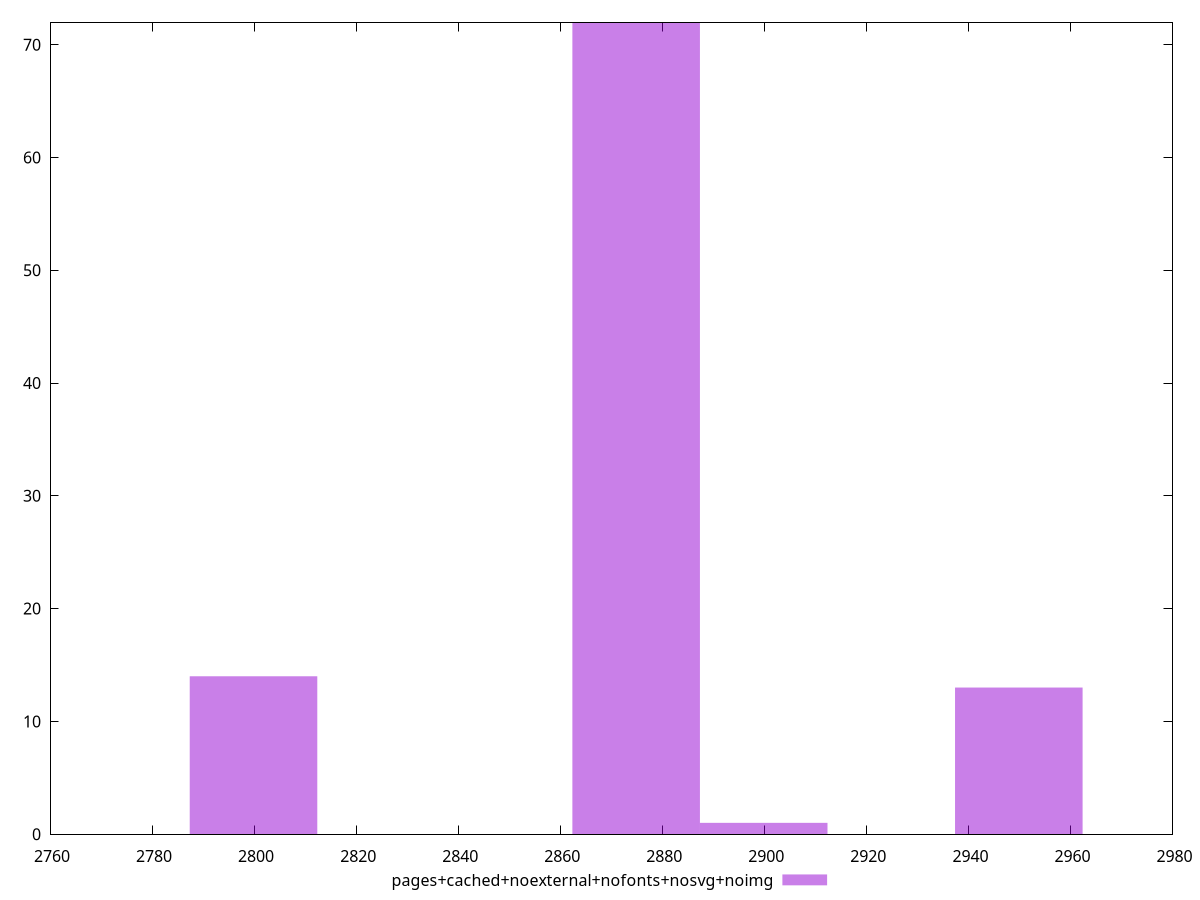 $_pagesCachedNoexternalNofontsNosvgNoimg <<EOF
2799.8851430575833 14
2874.8820665323396 72
2949.8789900070965 13
2899.8810410239253 1
EOF
set key outside below
set terminal pngcairo
set output "report_00004_2020-11-02T20-21-41.718Z/largest-contentful-paint/pages+cached+noexternal+nofonts+nosvg+noimg//raw_hist.png"
set yrange [0:72]
set boxwidth 24.998974491585564
set style fill transparent solid 0.5 noborder
plot $_pagesCachedNoexternalNofontsNosvgNoimg title "pages+cached+noexternal+nofonts+nosvg+noimg" with boxes ,